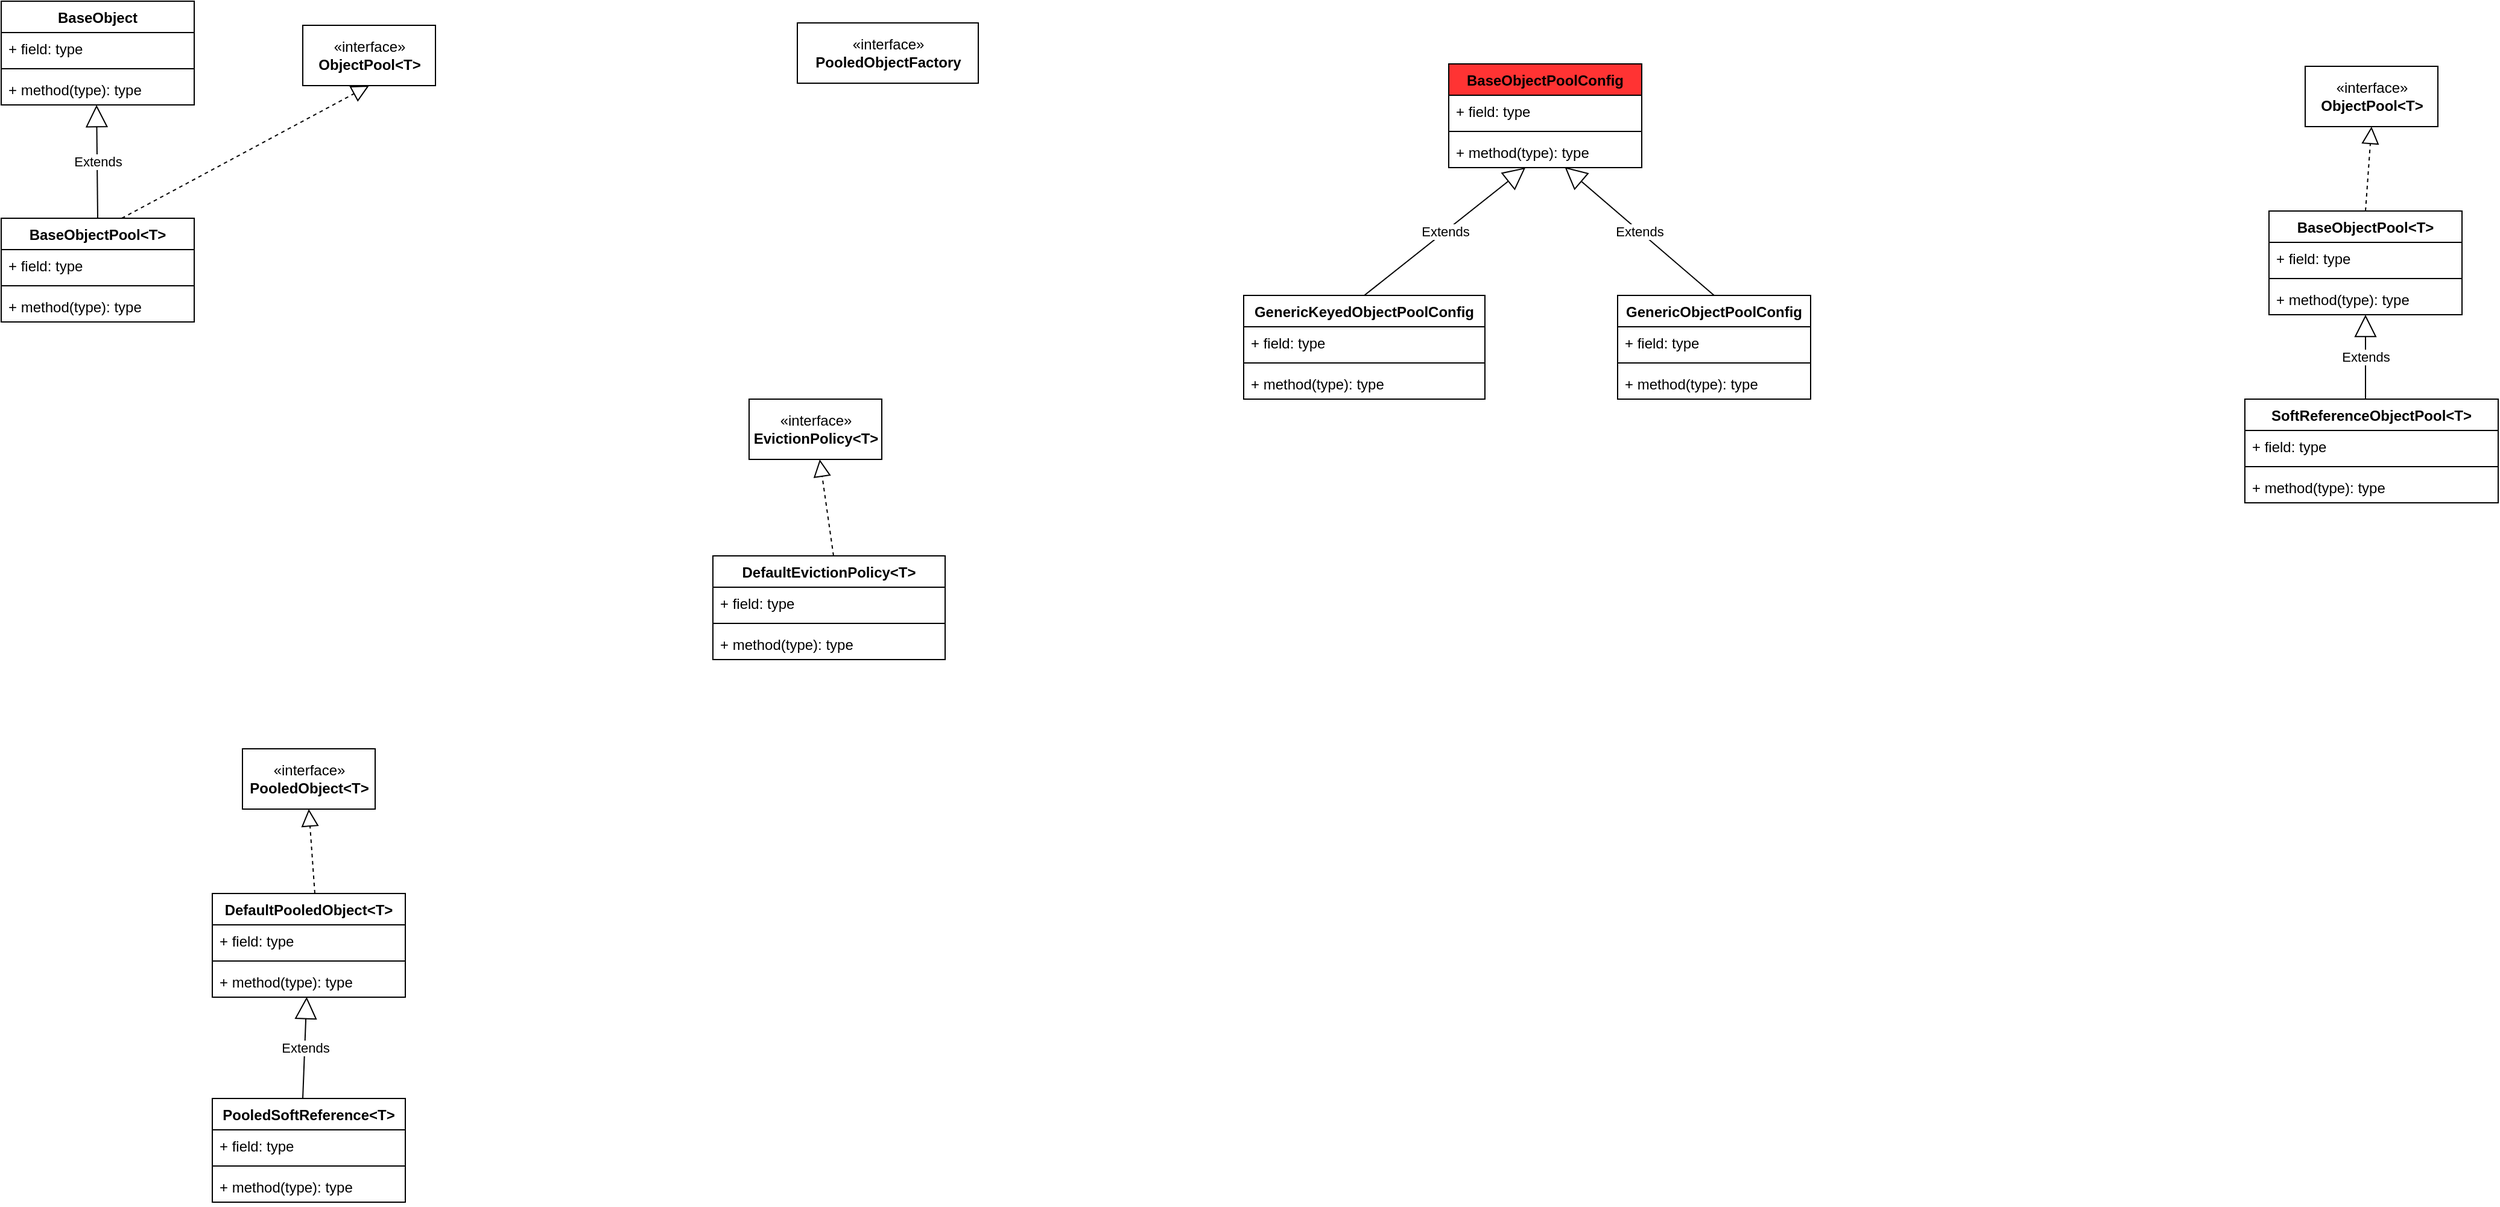 <mxfile version="13.9.8" type="device"><diagram id="PxqJgZl7ahnpX5VI4k1k" name="第 1 页"><mxGraphModel dx="1186" dy="594" grid="1" gridSize="10" guides="1" tooltips="1" connect="1" arrows="1" fold="1" page="1" pageScale="1" pageWidth="3300" pageHeight="4681" math="0" shadow="0"><root><mxCell id="0"/><mxCell id="1" parent="0"/><mxCell id="8Q0IiBgkrdYiWvEpmZ2p-1" value="«interface»&lt;br&gt;&lt;b&gt;ObjectPool&amp;lt;T&amp;gt;&lt;/b&gt;" style="html=1;" parent="1" vertex="1"><mxGeometry x="490" y="120" width="110" height="50" as="geometry"/></mxCell><mxCell id="8Q0IiBgkrdYiWvEpmZ2p-2" value="BaseObject" style="swimlane;fontStyle=1;align=center;verticalAlign=top;childLayout=stackLayout;horizontal=1;startSize=26;horizontalStack=0;resizeParent=1;resizeParentMax=0;resizeLast=0;collapsible=1;marginBottom=0;" parent="1" vertex="1"><mxGeometry x="240" y="100" width="160" height="86" as="geometry"/></mxCell><mxCell id="8Q0IiBgkrdYiWvEpmZ2p-3" value="+ field: type" style="text;strokeColor=none;fillColor=none;align=left;verticalAlign=top;spacingLeft=4;spacingRight=4;overflow=hidden;rotatable=0;points=[[0,0.5],[1,0.5]];portConstraint=eastwest;" parent="8Q0IiBgkrdYiWvEpmZ2p-2" vertex="1"><mxGeometry y="26" width="160" height="26" as="geometry"/></mxCell><mxCell id="8Q0IiBgkrdYiWvEpmZ2p-4" value="" style="line;strokeWidth=1;fillColor=none;align=left;verticalAlign=middle;spacingTop=-1;spacingLeft=3;spacingRight=3;rotatable=0;labelPosition=right;points=[];portConstraint=eastwest;" parent="8Q0IiBgkrdYiWvEpmZ2p-2" vertex="1"><mxGeometry y="52" width="160" height="8" as="geometry"/></mxCell><mxCell id="8Q0IiBgkrdYiWvEpmZ2p-5" value="+ method(type): type" style="text;strokeColor=none;fillColor=none;align=left;verticalAlign=top;spacingLeft=4;spacingRight=4;overflow=hidden;rotatable=0;points=[[0,0.5],[1,0.5]];portConstraint=eastwest;" parent="8Q0IiBgkrdYiWvEpmZ2p-2" vertex="1"><mxGeometry y="60" width="160" height="26" as="geometry"/></mxCell><mxCell id="8Q0IiBgkrdYiWvEpmZ2p-6" value="BaseObjectPool&lt;T&gt;" style="swimlane;fontStyle=1;align=center;verticalAlign=top;childLayout=stackLayout;horizontal=1;startSize=26;horizontalStack=0;resizeParent=1;resizeParentMax=0;resizeLast=0;collapsible=1;marginBottom=0;" parent="1" vertex="1"><mxGeometry x="240" y="280" width="160" height="86" as="geometry"/></mxCell><mxCell id="8Q0IiBgkrdYiWvEpmZ2p-10" value="Extends" style="endArrow=block;endSize=16;endFill=0;html=1;entryX=0.494;entryY=1;entryDx=0;entryDy=0;entryPerimeter=0;" parent="8Q0IiBgkrdYiWvEpmZ2p-6" target="8Q0IiBgkrdYiWvEpmZ2p-5" edge="1"><mxGeometry width="160" relative="1" as="geometry"><mxPoint x="80" as="sourcePoint"/><mxPoint x="240" as="targetPoint"/></mxGeometry></mxCell><mxCell id="8Q0IiBgkrdYiWvEpmZ2p-11" value="" style="endArrow=block;dashed=1;endFill=0;endSize=12;html=1;entryX=0.5;entryY=1;entryDx=0;entryDy=0;" parent="8Q0IiBgkrdYiWvEpmZ2p-6" target="8Q0IiBgkrdYiWvEpmZ2p-1" edge="1"><mxGeometry width="160" relative="1" as="geometry"><mxPoint x="100" as="sourcePoint"/><mxPoint x="260" as="targetPoint"/></mxGeometry></mxCell><mxCell id="8Q0IiBgkrdYiWvEpmZ2p-7" value="+ field: type" style="text;strokeColor=none;fillColor=none;align=left;verticalAlign=top;spacingLeft=4;spacingRight=4;overflow=hidden;rotatable=0;points=[[0,0.5],[1,0.5]];portConstraint=eastwest;" parent="8Q0IiBgkrdYiWvEpmZ2p-6" vertex="1"><mxGeometry y="26" width="160" height="26" as="geometry"/></mxCell><mxCell id="8Q0IiBgkrdYiWvEpmZ2p-8" value="" style="line;strokeWidth=1;fillColor=none;align=left;verticalAlign=middle;spacingTop=-1;spacingLeft=3;spacingRight=3;rotatable=0;labelPosition=right;points=[];portConstraint=eastwest;" parent="8Q0IiBgkrdYiWvEpmZ2p-6" vertex="1"><mxGeometry y="52" width="160" height="8" as="geometry"/></mxCell><mxCell id="8Q0IiBgkrdYiWvEpmZ2p-9" value="+ method(type): type" style="text;strokeColor=none;fillColor=none;align=left;verticalAlign=top;spacingLeft=4;spacingRight=4;overflow=hidden;rotatable=0;points=[[0,0.5],[1,0.5]];portConstraint=eastwest;" parent="8Q0IiBgkrdYiWvEpmZ2p-6" vertex="1"><mxGeometry y="60" width="160" height="26" as="geometry"/></mxCell><mxCell id="8Q0IiBgkrdYiWvEpmZ2p-16" value="«interface»&lt;br&gt;&lt;b&gt;PooledObjectFactory&lt;/b&gt;" style="html=1;" parent="1" vertex="1"><mxGeometry x="900" y="118" width="150" height="50" as="geometry"/></mxCell><mxCell id="8Q0IiBgkrdYiWvEpmZ2p-17" value="«interface»&lt;br&gt;&lt;b&gt;EvictionPolicy&amp;lt;T&amp;gt;&lt;/b&gt;" style="html=1;" parent="1" vertex="1"><mxGeometry x="860" y="430" width="110" height="50" as="geometry"/></mxCell><mxCell id="8Q0IiBgkrdYiWvEpmZ2p-18" value="DefaultEvictionPolicy&lt;T&gt;" style="swimlane;fontStyle=1;align=center;verticalAlign=top;childLayout=stackLayout;horizontal=1;startSize=26;horizontalStack=0;resizeParent=1;resizeParentMax=0;resizeLast=0;collapsible=1;marginBottom=0;" parent="1" vertex="1"><mxGeometry x="830" y="560" width="192.5" height="86" as="geometry"/></mxCell><mxCell id="8Q0IiBgkrdYiWvEpmZ2p-22" value="" style="endArrow=block;dashed=1;endFill=0;endSize=12;html=1;" parent="8Q0IiBgkrdYiWvEpmZ2p-18" target="8Q0IiBgkrdYiWvEpmZ2p-17" edge="1"><mxGeometry width="160" relative="1" as="geometry"><mxPoint x="100" as="sourcePoint"/><mxPoint x="260" as="targetPoint"/></mxGeometry></mxCell><mxCell id="8Q0IiBgkrdYiWvEpmZ2p-19" value="+ field: type" style="text;strokeColor=none;fillColor=none;align=left;verticalAlign=top;spacingLeft=4;spacingRight=4;overflow=hidden;rotatable=0;points=[[0,0.5],[1,0.5]];portConstraint=eastwest;" parent="8Q0IiBgkrdYiWvEpmZ2p-18" vertex="1"><mxGeometry y="26" width="192.5" height="26" as="geometry"/></mxCell><mxCell id="8Q0IiBgkrdYiWvEpmZ2p-20" value="" style="line;strokeWidth=1;fillColor=none;align=left;verticalAlign=middle;spacingTop=-1;spacingLeft=3;spacingRight=3;rotatable=0;labelPosition=right;points=[];portConstraint=eastwest;" parent="8Q0IiBgkrdYiWvEpmZ2p-18" vertex="1"><mxGeometry y="52" width="192.5" height="8" as="geometry"/></mxCell><mxCell id="8Q0IiBgkrdYiWvEpmZ2p-21" value="+ method(type): type" style="text;strokeColor=none;fillColor=none;align=left;verticalAlign=top;spacingLeft=4;spacingRight=4;overflow=hidden;rotatable=0;points=[[0,0.5],[1,0.5]];portConstraint=eastwest;" parent="8Q0IiBgkrdYiWvEpmZ2p-18" vertex="1"><mxGeometry y="60" width="192.5" height="26" as="geometry"/></mxCell><mxCell id="FcaZz6gJ_S8bukayO6PN-1" value="BaseObjectPoolConfig" style="swimlane;fontStyle=1;align=center;verticalAlign=top;childLayout=stackLayout;horizontal=1;startSize=26;horizontalStack=0;resizeParent=1;resizeParentMax=0;resizeLast=0;collapsible=1;marginBottom=0;fillColor=#FF3333;" parent="1" vertex="1"><mxGeometry x="1440" y="152" width="160" height="86" as="geometry"/></mxCell><mxCell id="FcaZz6gJ_S8bukayO6PN-2" value="+ field: type" style="text;strokeColor=none;fillColor=none;align=left;verticalAlign=top;spacingLeft=4;spacingRight=4;overflow=hidden;rotatable=0;points=[[0,0.5],[1,0.5]];portConstraint=eastwest;" parent="FcaZz6gJ_S8bukayO6PN-1" vertex="1"><mxGeometry y="26" width="160" height="26" as="geometry"/></mxCell><mxCell id="FcaZz6gJ_S8bukayO6PN-3" value="" style="line;strokeWidth=1;fillColor=none;align=left;verticalAlign=middle;spacingTop=-1;spacingLeft=3;spacingRight=3;rotatable=0;labelPosition=right;points=[];portConstraint=eastwest;" parent="FcaZz6gJ_S8bukayO6PN-1" vertex="1"><mxGeometry y="52" width="160" height="8" as="geometry"/></mxCell><mxCell id="FcaZz6gJ_S8bukayO6PN-4" value="+ method(type): type" style="text;strokeColor=none;fillColor=none;align=left;verticalAlign=top;spacingLeft=4;spacingRight=4;overflow=hidden;rotatable=0;points=[[0,0.5],[1,0.5]];portConstraint=eastwest;" parent="FcaZz6gJ_S8bukayO6PN-1" vertex="1"><mxGeometry y="60" width="160" height="26" as="geometry"/></mxCell><mxCell id="FcaZz6gJ_S8bukayO6PN-5" value="GenericKeyedObjectPoolConfig" style="swimlane;fontStyle=1;align=center;verticalAlign=top;childLayout=stackLayout;horizontal=1;startSize=26;horizontalStack=0;resizeParent=1;resizeParentMax=0;resizeLast=0;collapsible=1;marginBottom=0;fillColor=#FFFFFF;" parent="1" vertex="1"><mxGeometry x="1270" y="344" width="200" height="86" as="geometry"/></mxCell><mxCell id="FcaZz6gJ_S8bukayO6PN-10" value="Extends" style="endArrow=block;endSize=16;endFill=0;html=1;" parent="FcaZz6gJ_S8bukayO6PN-5" target="FcaZz6gJ_S8bukayO6PN-4" edge="1"><mxGeometry width="160" relative="1" as="geometry"><mxPoint x="100" as="sourcePoint"/><mxPoint x="210" y="-90" as="targetPoint"/></mxGeometry></mxCell><mxCell id="FcaZz6gJ_S8bukayO6PN-6" value="+ field: type" style="text;strokeColor=none;fillColor=none;align=left;verticalAlign=top;spacingLeft=4;spacingRight=4;overflow=hidden;rotatable=0;points=[[0,0.5],[1,0.5]];portConstraint=eastwest;" parent="FcaZz6gJ_S8bukayO6PN-5" vertex="1"><mxGeometry y="26" width="200" height="26" as="geometry"/></mxCell><mxCell id="FcaZz6gJ_S8bukayO6PN-7" value="" style="line;strokeWidth=1;fillColor=none;align=left;verticalAlign=middle;spacingTop=-1;spacingLeft=3;spacingRight=3;rotatable=0;labelPosition=right;points=[];portConstraint=eastwest;" parent="FcaZz6gJ_S8bukayO6PN-5" vertex="1"><mxGeometry y="52" width="200" height="8" as="geometry"/></mxCell><mxCell id="FcaZz6gJ_S8bukayO6PN-8" value="+ method(type): type" style="text;strokeColor=none;fillColor=none;align=left;verticalAlign=top;spacingLeft=4;spacingRight=4;overflow=hidden;rotatable=0;points=[[0,0.5],[1,0.5]];portConstraint=eastwest;" parent="FcaZz6gJ_S8bukayO6PN-5" vertex="1"><mxGeometry y="60" width="200" height="26" as="geometry"/></mxCell><mxCell id="FcaZz6gJ_S8bukayO6PN-11" value="GenericObjectPoolConfig" style="swimlane;fontStyle=1;align=center;verticalAlign=top;childLayout=stackLayout;horizontal=1;startSize=26;horizontalStack=0;resizeParent=1;resizeParentMax=0;resizeLast=0;collapsible=1;marginBottom=0;fillColor=#FFFFFF;" parent="1" vertex="1"><mxGeometry x="1580" y="344" width="160" height="86" as="geometry"/></mxCell><mxCell id="FcaZz6gJ_S8bukayO6PN-12" value="+ field: type" style="text;strokeColor=none;fillColor=none;align=left;verticalAlign=top;spacingLeft=4;spacingRight=4;overflow=hidden;rotatable=0;points=[[0,0.5],[1,0.5]];portConstraint=eastwest;" parent="FcaZz6gJ_S8bukayO6PN-11" vertex="1"><mxGeometry y="26" width="160" height="26" as="geometry"/></mxCell><mxCell id="FcaZz6gJ_S8bukayO6PN-13" value="" style="line;strokeWidth=1;fillColor=none;align=left;verticalAlign=middle;spacingTop=-1;spacingLeft=3;spacingRight=3;rotatable=0;labelPosition=right;points=[];portConstraint=eastwest;" parent="FcaZz6gJ_S8bukayO6PN-11" vertex="1"><mxGeometry y="52" width="160" height="8" as="geometry"/></mxCell><mxCell id="FcaZz6gJ_S8bukayO6PN-14" value="+ method(type): type" style="text;strokeColor=none;fillColor=none;align=left;verticalAlign=top;spacingLeft=4;spacingRight=4;overflow=hidden;rotatable=0;points=[[0,0.5],[1,0.5]];portConstraint=eastwest;" parent="FcaZz6gJ_S8bukayO6PN-11" vertex="1"><mxGeometry y="60" width="160" height="26" as="geometry"/></mxCell><mxCell id="FcaZz6gJ_S8bukayO6PN-15" value="Extends" style="endArrow=block;endSize=16;endFill=0;html=1;entryX=0.601;entryY=0.981;entryDx=0;entryDy=0;entryPerimeter=0;exitX=0.5;exitY=0;exitDx=0;exitDy=0;" parent="1" source="FcaZz6gJ_S8bukayO6PN-11" target="FcaZz6gJ_S8bukayO6PN-4" edge="1"><mxGeometry width="160" relative="1" as="geometry"><mxPoint x="1660" y="340" as="sourcePoint"/><mxPoint x="1820" y="340" as="targetPoint"/></mxGeometry></mxCell><mxCell id="FcaZz6gJ_S8bukayO6PN-16" value="«interface»&lt;br&gt;&lt;b&gt;ObjectPool&amp;lt;T&amp;gt;&lt;/b&gt;" style="html=1;fillColor=#FFFFFF;" parent="1" vertex="1"><mxGeometry x="2150" y="154" width="110" height="50" as="geometry"/></mxCell><mxCell id="FcaZz6gJ_S8bukayO6PN-17" value="BaseObjectPool&lt;T&gt;" style="swimlane;fontStyle=1;align=center;verticalAlign=top;childLayout=stackLayout;horizontal=1;startSize=26;horizontalStack=0;resizeParent=1;resizeParentMax=0;resizeLast=0;collapsible=1;marginBottom=0;fillColor=#FFFFFF;" parent="1" vertex="1"><mxGeometry x="2120" y="274" width="160" height="86" as="geometry"/></mxCell><mxCell id="FcaZz6gJ_S8bukayO6PN-18" value="+ field: type" style="text;strokeColor=none;fillColor=none;align=left;verticalAlign=top;spacingLeft=4;spacingRight=4;overflow=hidden;rotatable=0;points=[[0,0.5],[1,0.5]];portConstraint=eastwest;" parent="FcaZz6gJ_S8bukayO6PN-17" vertex="1"><mxGeometry y="26" width="160" height="26" as="geometry"/></mxCell><mxCell id="FcaZz6gJ_S8bukayO6PN-19" value="" style="line;strokeWidth=1;fillColor=none;align=left;verticalAlign=middle;spacingTop=-1;spacingLeft=3;spacingRight=3;rotatable=0;labelPosition=right;points=[];portConstraint=eastwest;" parent="FcaZz6gJ_S8bukayO6PN-17" vertex="1"><mxGeometry y="52" width="160" height="8" as="geometry"/></mxCell><mxCell id="FcaZz6gJ_S8bukayO6PN-20" value="+ method(type): type" style="text;strokeColor=none;fillColor=none;align=left;verticalAlign=top;spacingLeft=4;spacingRight=4;overflow=hidden;rotatable=0;points=[[0,0.5],[1,0.5]];portConstraint=eastwest;" parent="FcaZz6gJ_S8bukayO6PN-17" vertex="1"><mxGeometry y="60" width="160" height="26" as="geometry"/></mxCell><mxCell id="FcaZz6gJ_S8bukayO6PN-21" value="" style="endArrow=block;dashed=1;endFill=0;endSize=12;html=1;entryX=0.5;entryY=1;entryDx=0;entryDy=0;exitX=0.5;exitY=0;exitDx=0;exitDy=0;" parent="1" source="FcaZz6gJ_S8bukayO6PN-17" target="FcaZz6gJ_S8bukayO6PN-16" edge="1"><mxGeometry width="160" relative="1" as="geometry"><mxPoint x="2200" y="270" as="sourcePoint"/><mxPoint x="2360" y="270" as="targetPoint"/></mxGeometry></mxCell><mxCell id="FcaZz6gJ_S8bukayO6PN-22" value="SoftReferenceObjectPool&lt;T&gt;" style="swimlane;fontStyle=1;align=center;verticalAlign=top;childLayout=stackLayout;horizontal=1;startSize=26;horizontalStack=0;resizeParent=1;resizeParentMax=0;resizeLast=0;collapsible=1;marginBottom=0;fillColor=#FFFFFF;" parent="1" vertex="1"><mxGeometry x="2100" y="430" width="210" height="86" as="geometry"/></mxCell><mxCell id="FcaZz6gJ_S8bukayO6PN-26" value="Extends" style="endArrow=block;endSize=16;endFill=0;html=1;" parent="FcaZz6gJ_S8bukayO6PN-22" target="FcaZz6gJ_S8bukayO6PN-20" edge="1"><mxGeometry width="160" relative="1" as="geometry"><mxPoint x="100" as="sourcePoint"/><mxPoint x="260" as="targetPoint"/></mxGeometry></mxCell><mxCell id="FcaZz6gJ_S8bukayO6PN-23" value="+ field: type" style="text;strokeColor=none;fillColor=none;align=left;verticalAlign=top;spacingLeft=4;spacingRight=4;overflow=hidden;rotatable=0;points=[[0,0.5],[1,0.5]];portConstraint=eastwest;" parent="FcaZz6gJ_S8bukayO6PN-22" vertex="1"><mxGeometry y="26" width="210" height="26" as="geometry"/></mxCell><mxCell id="FcaZz6gJ_S8bukayO6PN-24" value="" style="line;strokeWidth=1;fillColor=none;align=left;verticalAlign=middle;spacingTop=-1;spacingLeft=3;spacingRight=3;rotatable=0;labelPosition=right;points=[];portConstraint=eastwest;" parent="FcaZz6gJ_S8bukayO6PN-22" vertex="1"><mxGeometry y="52" width="210" height="8" as="geometry"/></mxCell><mxCell id="FcaZz6gJ_S8bukayO6PN-25" value="+ method(type): type" style="text;strokeColor=none;fillColor=none;align=left;verticalAlign=top;spacingLeft=4;spacingRight=4;overflow=hidden;rotatable=0;points=[[0,0.5],[1,0.5]];portConstraint=eastwest;" parent="FcaZz6gJ_S8bukayO6PN-22" vertex="1"><mxGeometry y="60" width="210" height="26" as="geometry"/></mxCell><mxCell id="FcaZz6gJ_S8bukayO6PN-27" value="«interface»&lt;br&gt;&lt;b&gt;PooledObject&amp;lt;T&amp;gt;&lt;/b&gt;" style="html=1;fillColor=#FFFFFF;" parent="1" vertex="1"><mxGeometry x="440" y="720" width="110" height="50" as="geometry"/></mxCell><mxCell id="FcaZz6gJ_S8bukayO6PN-28" value="DefaultPooledObject&lt;T&gt;" style="swimlane;fontStyle=1;align=center;verticalAlign=top;childLayout=stackLayout;horizontal=1;startSize=26;horizontalStack=0;resizeParent=1;resizeParentMax=0;resizeLast=0;collapsible=1;marginBottom=0;fillColor=#FFFFFF;" parent="1" vertex="1"><mxGeometry x="415" y="840" width="160" height="86" as="geometry"/></mxCell><mxCell id="FcaZz6gJ_S8bukayO6PN-32" value="" style="endArrow=block;dashed=1;endFill=0;endSize=12;html=1;entryX=0.5;entryY=1;entryDx=0;entryDy=0;" parent="FcaZz6gJ_S8bukayO6PN-28" target="FcaZz6gJ_S8bukayO6PN-27" edge="1"><mxGeometry width="160" relative="1" as="geometry"><mxPoint x="85" as="sourcePoint"/><mxPoint x="245" as="targetPoint"/></mxGeometry></mxCell><mxCell id="FcaZz6gJ_S8bukayO6PN-29" value="+ field: type" style="text;strokeColor=none;fillColor=none;align=left;verticalAlign=top;spacingLeft=4;spacingRight=4;overflow=hidden;rotatable=0;points=[[0,0.5],[1,0.5]];portConstraint=eastwest;" parent="FcaZz6gJ_S8bukayO6PN-28" vertex="1"><mxGeometry y="26" width="160" height="26" as="geometry"/></mxCell><mxCell id="FcaZz6gJ_S8bukayO6PN-30" value="" style="line;strokeWidth=1;fillColor=none;align=left;verticalAlign=middle;spacingTop=-1;spacingLeft=3;spacingRight=3;rotatable=0;labelPosition=right;points=[];portConstraint=eastwest;" parent="FcaZz6gJ_S8bukayO6PN-28" vertex="1"><mxGeometry y="52" width="160" height="8" as="geometry"/></mxCell><mxCell id="FcaZz6gJ_S8bukayO6PN-31" value="+ method(type): type" style="text;strokeColor=none;fillColor=none;align=left;verticalAlign=top;spacingLeft=4;spacingRight=4;overflow=hidden;rotatable=0;points=[[0,0.5],[1,0.5]];portConstraint=eastwest;" parent="FcaZz6gJ_S8bukayO6PN-28" vertex="1"><mxGeometry y="60" width="160" height="26" as="geometry"/></mxCell><mxCell id="FcaZz6gJ_S8bukayO6PN-33" value="PooledSoftReference&lt;T&gt;" style="swimlane;fontStyle=1;align=center;verticalAlign=top;childLayout=stackLayout;horizontal=1;startSize=26;horizontalStack=0;resizeParent=1;resizeParentMax=0;resizeLast=0;collapsible=1;marginBottom=0;fillColor=#FFFFFF;" parent="1" vertex="1"><mxGeometry x="415" y="1010" width="160" height="86" as="geometry"/></mxCell><mxCell id="FcaZz6gJ_S8bukayO6PN-37" value="Extends" style="endArrow=block;endSize=16;endFill=0;html=1;entryX=0.489;entryY=0.989;entryDx=0;entryDy=0;entryPerimeter=0;" parent="FcaZz6gJ_S8bukayO6PN-33" target="FcaZz6gJ_S8bukayO6PN-31" edge="1"><mxGeometry width="160" relative="1" as="geometry"><mxPoint x="75" as="sourcePoint"/><mxPoint x="235" as="targetPoint"/></mxGeometry></mxCell><mxCell id="FcaZz6gJ_S8bukayO6PN-34" value="+ field: type" style="text;strokeColor=none;fillColor=none;align=left;verticalAlign=top;spacingLeft=4;spacingRight=4;overflow=hidden;rotatable=0;points=[[0,0.5],[1,0.5]];portConstraint=eastwest;" parent="FcaZz6gJ_S8bukayO6PN-33" vertex="1"><mxGeometry y="26" width="160" height="26" as="geometry"/></mxCell><mxCell id="FcaZz6gJ_S8bukayO6PN-35" value="" style="line;strokeWidth=1;fillColor=none;align=left;verticalAlign=middle;spacingTop=-1;spacingLeft=3;spacingRight=3;rotatable=0;labelPosition=right;points=[];portConstraint=eastwest;" parent="FcaZz6gJ_S8bukayO6PN-33" vertex="1"><mxGeometry y="52" width="160" height="8" as="geometry"/></mxCell><mxCell id="FcaZz6gJ_S8bukayO6PN-36" value="+ method(type): type" style="text;strokeColor=none;fillColor=none;align=left;verticalAlign=top;spacingLeft=4;spacingRight=4;overflow=hidden;rotatable=0;points=[[0,0.5],[1,0.5]];portConstraint=eastwest;" parent="FcaZz6gJ_S8bukayO6PN-33" vertex="1"><mxGeometry y="60" width="160" height="26" as="geometry"/></mxCell></root></mxGraphModel></diagram></mxfile>